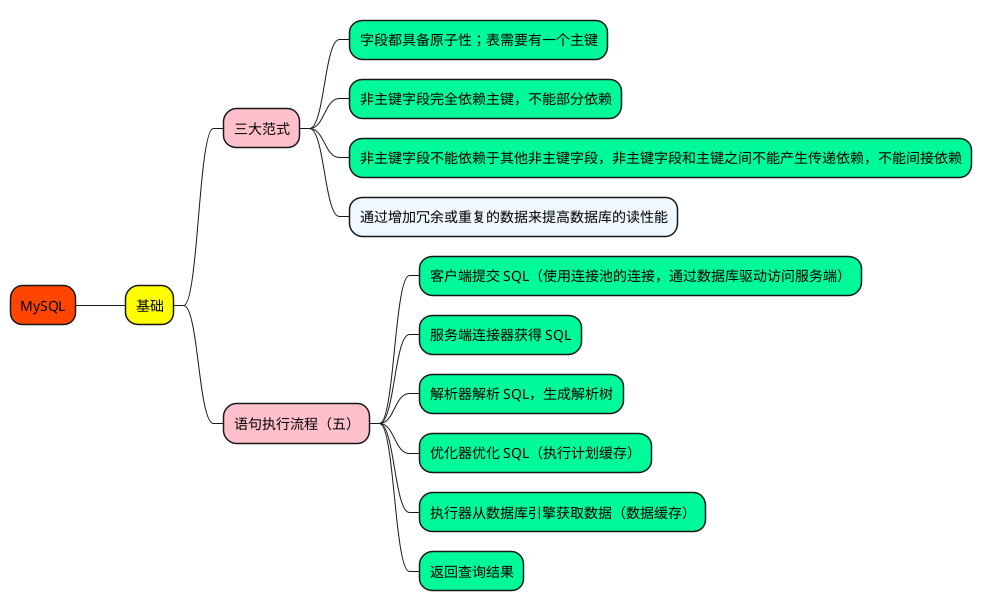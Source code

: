 @startmindmap

+[#OrangeRed] MySQL

++[#yellow] 基础

+++[#Pink] 三大范式
++++[#MediumSpringGreen] 字段都具备原子性；表需要有一个主键
++++[#MediumSpringGreen] 非主键字段完全依赖主键，不能部分依赖
++++[#MediumSpringGreen] 非主键字段不能依赖于其他非主键字段，非主键字段和主键之间不能产生传递依赖，不能间接依赖
++++[#AliceBlue] 通过增加冗余或重复的数据来提高数据库的读性能

+++[#Pink] 语句执行流程（五）

++++[#MediumSpringGreen] 客户端提交 SQL（使用连接池的连接，通过数据库驱动访问服务端）
++++[#MediumSpringGreen] 服务端连接器获得 SQL
++++[#MediumSpringGreen] 解析器解析 SQL，生成解析树
++++[#MediumSpringGreen] 优化器优化 SQL（执行计划缓存）
++++[#MediumSpringGreen] 执行器从数据库引擎获取数据（数据缓存）
++++[#MediumSpringGreen] 返回查询结果


@endmindmap